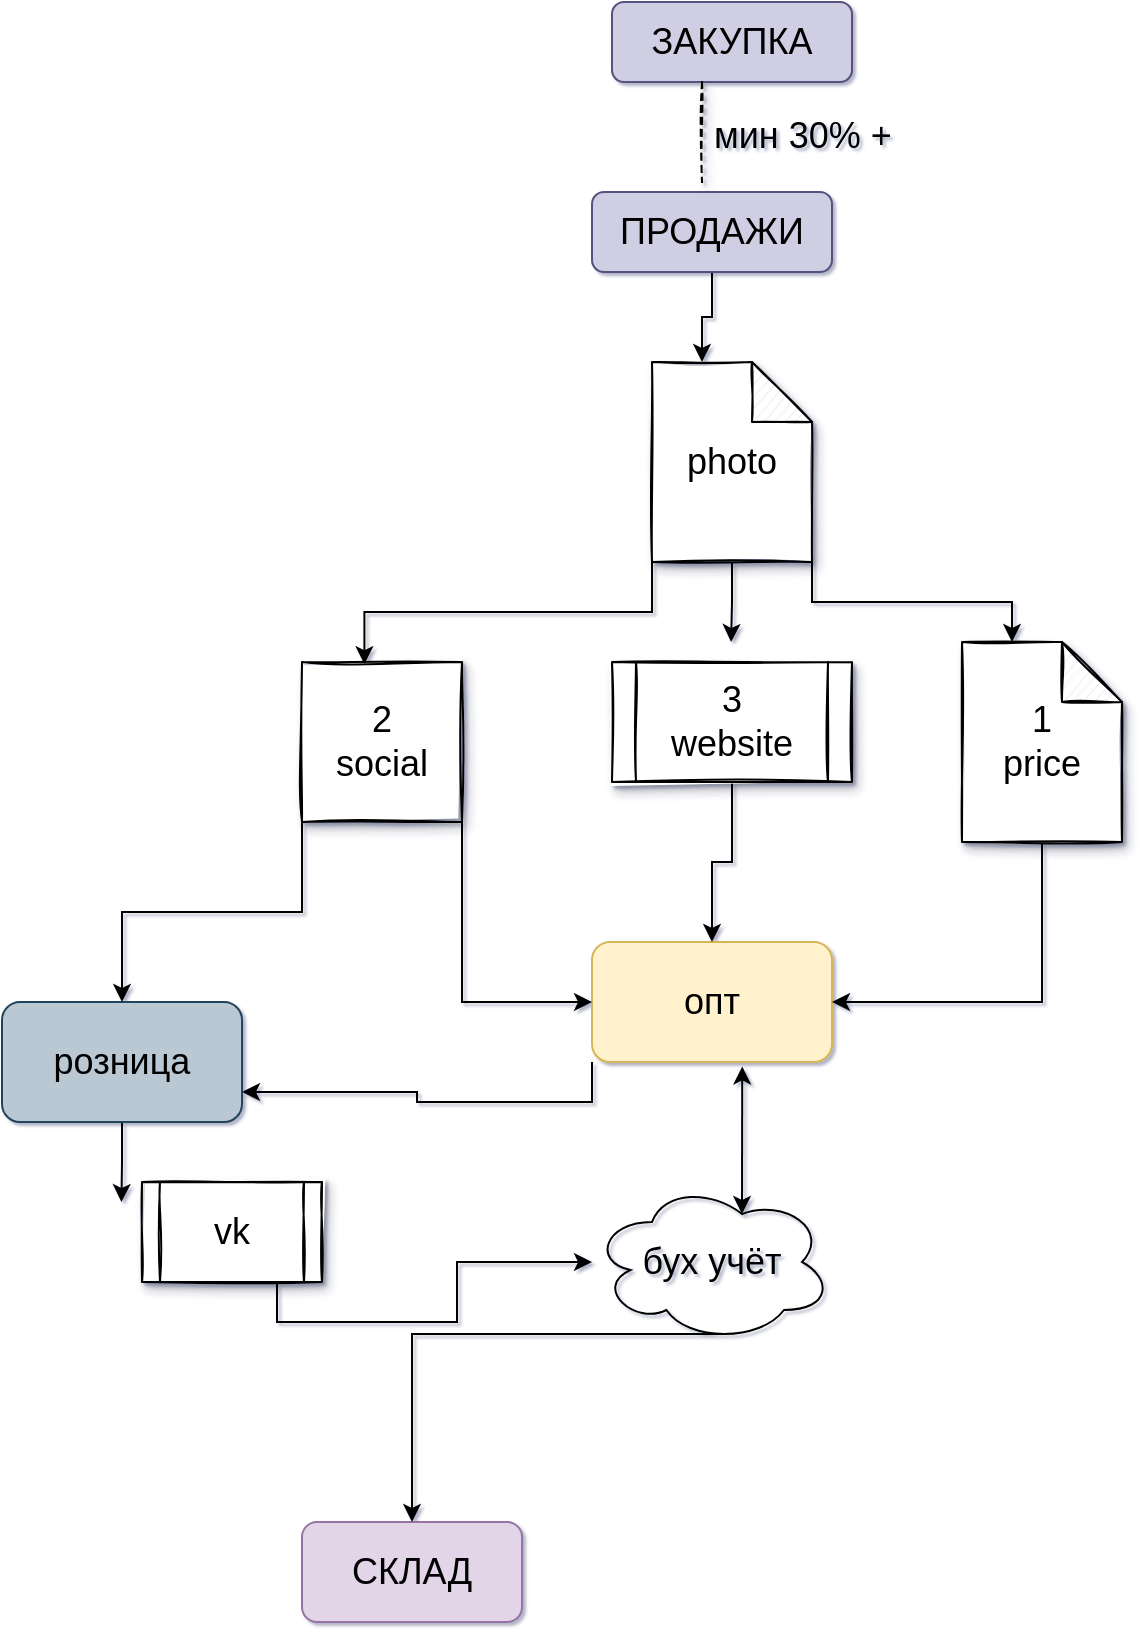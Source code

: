 <mxfile version="18.0.2" type="github">
  <diagram id="qmRuE9SEd1rKAgiWZIl9" name="Page-1">
    <mxGraphModel dx="1051" dy="590" grid="1" gridSize="10" guides="1" tooltips="1" connect="1" arrows="1" fold="1" page="1" pageScale="1" pageWidth="827" pageHeight="1169" math="0" shadow="1">
      <root>
        <mxCell id="0" />
        <mxCell id="1" parent="0" />
        <mxCell id="yZWfXlYMy1JbikCf-7DQ-69" style="edgeStyle=orthogonalEdgeStyle;rounded=0;orthogonalLoop=1;jettySize=auto;html=1;exitX=0;exitY=1;exitDx=0;exitDy=0;entryX=1;entryY=0.75;entryDx=0;entryDy=0;fontSize=18;" edge="1" parent="1" source="yZWfXlYMy1JbikCf-7DQ-2" target="yZWfXlYMy1JbikCf-7DQ-5">
          <mxGeometry relative="1" as="geometry" />
        </mxCell>
        <mxCell id="yZWfXlYMy1JbikCf-7DQ-2" value="&lt;font style=&quot;font-size: 18px;&quot;&gt;&lt;font style=&quot;font-size: 18px;&quot;&gt;опт&lt;/font&gt;&lt;/font&gt;" style="rounded=1;whiteSpace=wrap;html=1;fillColor=#fff2cc;strokeColor=#d6b656;shadow=0;" vertex="1" parent="1">
          <mxGeometry x="335" y="480" width="120" height="60" as="geometry" />
        </mxCell>
        <mxCell id="yZWfXlYMy1JbikCf-7DQ-3" value="СКЛАД" style="rounded=1;whiteSpace=wrap;html=1;shadow=0;fontSize=18;fillColor=#e1d5e7;strokeColor=#9673a6;" vertex="1" parent="1">
          <mxGeometry x="190" y="770" width="110" height="50" as="geometry" />
        </mxCell>
        <mxCell id="yZWfXlYMy1JbikCf-7DQ-53" style="edgeStyle=orthogonalEdgeStyle;rounded=0;orthogonalLoop=1;jettySize=auto;html=1;exitX=0.55;exitY=0.95;exitDx=0;exitDy=0;exitPerimeter=0;entryX=0.5;entryY=0;entryDx=0;entryDy=0;fontSize=18;" edge="1" parent="1" source="yZWfXlYMy1JbikCf-7DQ-4" target="yZWfXlYMy1JbikCf-7DQ-3">
          <mxGeometry relative="1" as="geometry" />
        </mxCell>
        <mxCell id="yZWfXlYMy1JbikCf-7DQ-4" value="бух учёт" style="ellipse;shape=cloud;whiteSpace=wrap;html=1;shadow=0;fontSize=18;fillColor=none;" vertex="1" parent="1">
          <mxGeometry x="335" y="600" width="120" height="80" as="geometry" />
        </mxCell>
        <mxCell id="yZWfXlYMy1JbikCf-7DQ-51" style="edgeStyle=orthogonalEdgeStyle;rounded=0;orthogonalLoop=1;jettySize=auto;html=1;exitX=0.5;exitY=1;exitDx=0;exitDy=0;fontSize=18;" edge="1" parent="1" source="yZWfXlYMy1JbikCf-7DQ-5">
          <mxGeometry relative="1" as="geometry">
            <mxPoint x="99.714" y="610" as="targetPoint" />
          </mxGeometry>
        </mxCell>
        <mxCell id="yZWfXlYMy1JbikCf-7DQ-5" value="розница" style="rounded=1;whiteSpace=wrap;html=1;shadow=0;fontSize=18;fillColor=#bac8d3;strokeColor=#23445d;" vertex="1" parent="1">
          <mxGeometry x="40" y="510" width="120" height="60" as="geometry" />
        </mxCell>
        <mxCell id="yZWfXlYMy1JbikCf-7DQ-68" style="edgeStyle=orthogonalEdgeStyle;rounded=0;orthogonalLoop=1;jettySize=auto;html=1;exitX=0.5;exitY=1;exitDx=0;exitDy=0;fontSize=18;entryX=0;entryY=0;entryDx=25;entryDy=0;entryPerimeter=0;" edge="1" parent="1" source="yZWfXlYMy1JbikCf-7DQ-6" target="yZWfXlYMy1JbikCf-7DQ-62">
          <mxGeometry relative="1" as="geometry">
            <mxPoint x="394.556" y="180" as="targetPoint" />
          </mxGeometry>
        </mxCell>
        <mxCell id="yZWfXlYMy1JbikCf-7DQ-6" value="ПРОДАЖИ" style="rounded=1;whiteSpace=wrap;html=1;shadow=0;fontSize=18;fillColor=#d0cee2;strokeColor=#56517e;" vertex="1" parent="1">
          <mxGeometry x="335" y="105" width="120" height="40" as="geometry" />
        </mxCell>
        <mxCell id="yZWfXlYMy1JbikCf-7DQ-67" style="edgeStyle=orthogonalEdgeStyle;rounded=0;orthogonalLoop=1;jettySize=auto;html=1;exitX=0.5;exitY=1;exitDx=0;exitDy=0;exitPerimeter=0;entryX=1;entryY=0.5;entryDx=0;entryDy=0;fontSize=18;" edge="1" parent="1" source="yZWfXlYMy1JbikCf-7DQ-9" target="yZWfXlYMy1JbikCf-7DQ-2">
          <mxGeometry relative="1" as="geometry" />
        </mxCell>
        <mxCell id="yZWfXlYMy1JbikCf-7DQ-9" value="1&lt;br&gt;price" style="shape=note;whiteSpace=wrap;html=1;backgroundOutline=1;darkOpacity=0.05;shadow=1;fontSize=18;sketch=1;" vertex="1" parent="1">
          <mxGeometry x="520" y="330" width="80" height="100" as="geometry" />
        </mxCell>
        <mxCell id="yZWfXlYMy1JbikCf-7DQ-52" style="edgeStyle=orthogonalEdgeStyle;rounded=0;orthogonalLoop=1;jettySize=auto;html=1;exitX=0.75;exitY=1;exitDx=0;exitDy=0;fontSize=18;" edge="1" parent="1" source="yZWfXlYMy1JbikCf-7DQ-10" target="yZWfXlYMy1JbikCf-7DQ-4">
          <mxGeometry relative="1" as="geometry" />
        </mxCell>
        <mxCell id="yZWfXlYMy1JbikCf-7DQ-10" value="vk" style="shape=process;whiteSpace=wrap;html=1;backgroundOutline=1;shadow=1;sketch=1;fontSize=18;" vertex="1" parent="1">
          <mxGeometry x="110" y="600" width="90" height="50" as="geometry" />
        </mxCell>
        <mxCell id="yZWfXlYMy1JbikCf-7DQ-47" value="ЗАКУПКА" style="rounded=1;whiteSpace=wrap;html=1;shadow=0;fontSize=18;fillColor=#d0cee2;strokeColor=#56517e;" vertex="1" parent="1">
          <mxGeometry x="345" y="10" width="120" height="40" as="geometry" />
        </mxCell>
        <mxCell id="yZWfXlYMy1JbikCf-7DQ-57" value="мин 30% +" style="shape=partialRectangle;fillColor=none;align=left;verticalAlign=middle;strokeColor=none;spacingLeft=34;rotatable=0;points=[[0,0.5],[1,0.5]];portConstraint=eastwest;dropTarget=0;shadow=1;sketch=1;fontSize=18;" vertex="1" parent="1">
          <mxGeometry x="360" y="50" width="90" height="50" as="geometry" />
        </mxCell>
        <mxCell id="yZWfXlYMy1JbikCf-7DQ-58" value="" style="shape=partialRectangle;top=0;left=0;bottom=0;fillColor=none;stokeWidth=1;dashed=1;align=left;verticalAlign=middle;spacingLeft=4;spacingRight=4;overflow=hidden;rotatable=0;points=[];portConstraint=eastwest;part=1;shadow=1;sketch=1;fontSize=18;" vertex="1" connectable="0" parent="yZWfXlYMy1JbikCf-7DQ-57">
          <mxGeometry width="30" height="50" as="geometry" />
        </mxCell>
        <mxCell id="yZWfXlYMy1JbikCf-7DQ-72" style="edgeStyle=orthogonalEdgeStyle;rounded=0;orthogonalLoop=1;jettySize=auto;html=1;exitX=0;exitY=1;exitDx=0;exitDy=0;exitPerimeter=0;entryX=0.39;entryY=0.014;entryDx=0;entryDy=0;entryPerimeter=0;fontSize=18;" edge="1" parent="1" source="yZWfXlYMy1JbikCf-7DQ-62" target="yZWfXlYMy1JbikCf-7DQ-64">
          <mxGeometry relative="1" as="geometry" />
        </mxCell>
        <mxCell id="yZWfXlYMy1JbikCf-7DQ-73" style="edgeStyle=orthogonalEdgeStyle;rounded=0;orthogonalLoop=1;jettySize=auto;html=1;exitX=0.5;exitY=1;exitDx=0;exitDy=0;exitPerimeter=0;fontSize=18;" edge="1" parent="1" source="yZWfXlYMy1JbikCf-7DQ-62">
          <mxGeometry relative="1" as="geometry">
            <mxPoint x="404.556" y="330" as="targetPoint" />
          </mxGeometry>
        </mxCell>
        <mxCell id="yZWfXlYMy1JbikCf-7DQ-74" style="edgeStyle=orthogonalEdgeStyle;rounded=0;orthogonalLoop=1;jettySize=auto;html=1;exitX=1;exitY=1;exitDx=0;exitDy=0;exitPerimeter=0;entryX=0;entryY=0;entryDx=25;entryDy=0;entryPerimeter=0;fontSize=18;" edge="1" parent="1" source="yZWfXlYMy1JbikCf-7DQ-62" target="yZWfXlYMy1JbikCf-7DQ-9">
          <mxGeometry relative="1" as="geometry" />
        </mxCell>
        <mxCell id="yZWfXlYMy1JbikCf-7DQ-62" value="photo" style="shape=note;whiteSpace=wrap;html=1;backgroundOutline=1;darkOpacity=0.05;shadow=1;fontSize=18;sketch=1;" vertex="1" parent="1">
          <mxGeometry x="365" y="190" width="80" height="100" as="geometry" />
        </mxCell>
        <mxCell id="yZWfXlYMy1JbikCf-7DQ-66" style="edgeStyle=orthogonalEdgeStyle;rounded=0;orthogonalLoop=1;jettySize=auto;html=1;exitX=0.5;exitY=1;exitDx=0;exitDy=0;fontSize=18;" edge="1" parent="1" source="yZWfXlYMy1JbikCf-7DQ-63" target="yZWfXlYMy1JbikCf-7DQ-2">
          <mxGeometry relative="1" as="geometry" />
        </mxCell>
        <mxCell id="yZWfXlYMy1JbikCf-7DQ-63" value="3&lt;br&gt;website" style="shape=process;whiteSpace=wrap;html=1;backgroundOutline=1;shadow=1;sketch=1;fontSize=18;" vertex="1" parent="1">
          <mxGeometry x="345" y="340" width="120" height="60" as="geometry" />
        </mxCell>
        <mxCell id="yZWfXlYMy1JbikCf-7DQ-65" style="edgeStyle=orthogonalEdgeStyle;rounded=0;orthogonalLoop=1;jettySize=auto;html=1;exitX=1;exitY=1;exitDx=0;exitDy=0;entryX=0;entryY=0.5;entryDx=0;entryDy=0;fontSize=18;" edge="1" parent="1" source="yZWfXlYMy1JbikCf-7DQ-64" target="yZWfXlYMy1JbikCf-7DQ-2">
          <mxGeometry relative="1" as="geometry" />
        </mxCell>
        <mxCell id="yZWfXlYMy1JbikCf-7DQ-75" style="edgeStyle=orthogonalEdgeStyle;rounded=0;orthogonalLoop=1;jettySize=auto;html=1;exitX=0;exitY=1;exitDx=0;exitDy=0;fontSize=18;" edge="1" parent="1" source="yZWfXlYMy1JbikCf-7DQ-64" target="yZWfXlYMy1JbikCf-7DQ-5">
          <mxGeometry relative="1" as="geometry" />
        </mxCell>
        <mxCell id="yZWfXlYMy1JbikCf-7DQ-64" value="2&lt;br&gt;social" style="whiteSpace=wrap;html=1;aspect=fixed;shadow=1;sketch=1;fontSize=18;" vertex="1" parent="1">
          <mxGeometry x="190" y="340" width="80" height="80" as="geometry" />
        </mxCell>
        <mxCell id="yZWfXlYMy1JbikCf-7DQ-71" value="" style="endArrow=classic;startArrow=classic;html=1;rounded=0;fontSize=18;exitX=0.625;exitY=0.2;exitDx=0;exitDy=0;exitPerimeter=0;entryX=0.626;entryY=1.037;entryDx=0;entryDy=0;entryPerimeter=0;" edge="1" parent="1" source="yZWfXlYMy1JbikCf-7DQ-4" target="yZWfXlYMy1JbikCf-7DQ-2">
          <mxGeometry width="50" height="50" relative="1" as="geometry">
            <mxPoint x="370" y="580" as="sourcePoint" />
            <mxPoint x="420" y="530" as="targetPoint" />
          </mxGeometry>
        </mxCell>
      </root>
    </mxGraphModel>
  </diagram>
</mxfile>
